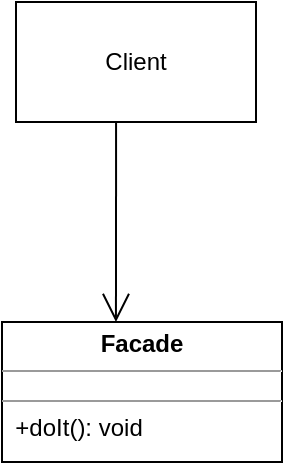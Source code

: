 <mxfile version="12.7.0" type="device"><diagram id="C5RBs43oDa-KdzZeNtuy" name="Page-1"><mxGraphModel dx="782" dy="420" grid="1" gridSize="10" guides="1" tooltips="1" connect="1" arrows="1" fold="1" page="1" pageScale="1" pageWidth="827" pageHeight="1169" math="0" shadow="0"><root><mxCell id="WIyWlLk6GJQsqaUBKTNV-0"/><mxCell id="WIyWlLk6GJQsqaUBKTNV-1" parent="WIyWlLk6GJQsqaUBKTNV-0"/><mxCell id="IrV7GetgR7wxhGfLwM4q-0" value="Client" style="rounded=0;whiteSpace=wrap;html=1;" vertex="1" parent="WIyWlLk6GJQsqaUBKTNV-1"><mxGeometry x="350" y="170" width="120" height="60" as="geometry"/></mxCell><mxCell id="IrV7GetgR7wxhGfLwM4q-2" value="&lt;p style=&quot;margin: 0px ; margin-top: 4px ; text-align: center&quot;&gt;&lt;b&gt;Facade&lt;/b&gt;&lt;/p&gt;&lt;hr size=&quot;1&quot;&gt;&lt;div style=&quot;height: 2px&quot;&gt;&lt;/div&gt;&lt;hr size=&quot;1&quot;&gt;&lt;div style=&quot;height: 2px&quot;&gt;&amp;nbsp; +doIt(): void&lt;/div&gt;" style="verticalAlign=top;align=left;overflow=fill;fontSize=12;fontFamily=Helvetica;html=1;" vertex="1" parent="WIyWlLk6GJQsqaUBKTNV-1"><mxGeometry x="343" y="330" width="140" height="70" as="geometry"/></mxCell><mxCell id="IrV7GetgR7wxhGfLwM4q-3" value="" style="endArrow=open;endFill=1;endSize=12;html=1;exitX=0.417;exitY=1;exitDx=0;exitDy=0;exitPerimeter=0;entryX=0.407;entryY=0;entryDx=0;entryDy=0;entryPerimeter=0;" edge="1" parent="WIyWlLk6GJQsqaUBKTNV-1" source="IrV7GetgR7wxhGfLwM4q-0" target="IrV7GetgR7wxhGfLwM4q-2"><mxGeometry width="160" relative="1" as="geometry"><mxPoint x="333" y="280" as="sourcePoint"/><mxPoint x="493" y="280" as="targetPoint"/></mxGeometry></mxCell></root></mxGraphModel></diagram></mxfile>